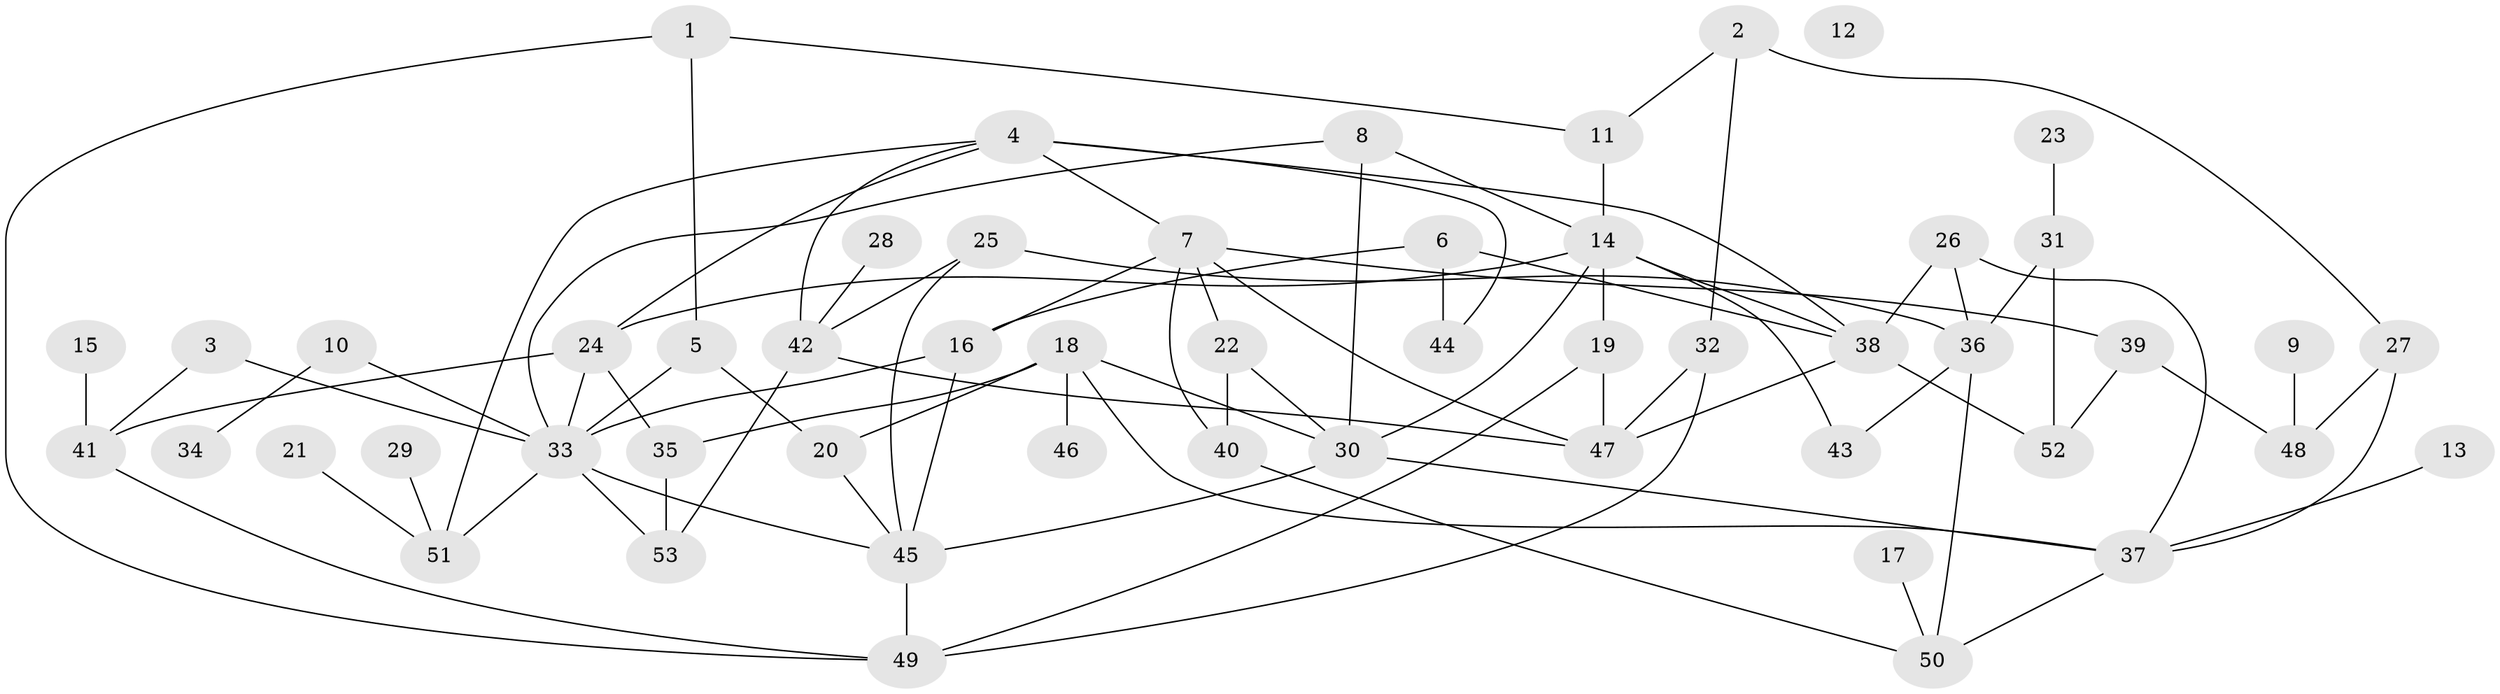 // coarse degree distribution, {2: 0.08108108108108109, 4: 0.10810810810810811, 1: 0.2702702702702703, 0: 0.02702702702702703, 3: 0.32432432432432434, 5: 0.05405405405405406, 8: 0.08108108108108109, 6: 0.05405405405405406}
// Generated by graph-tools (version 1.1) at 2025/42/03/04/25 21:42:26]
// undirected, 53 vertices, 88 edges
graph export_dot {
graph [start="1"]
  node [color=gray90,style=filled];
  1;
  2;
  3;
  4;
  5;
  6;
  7;
  8;
  9;
  10;
  11;
  12;
  13;
  14;
  15;
  16;
  17;
  18;
  19;
  20;
  21;
  22;
  23;
  24;
  25;
  26;
  27;
  28;
  29;
  30;
  31;
  32;
  33;
  34;
  35;
  36;
  37;
  38;
  39;
  40;
  41;
  42;
  43;
  44;
  45;
  46;
  47;
  48;
  49;
  50;
  51;
  52;
  53;
  1 -- 5;
  1 -- 11;
  1 -- 49;
  2 -- 11;
  2 -- 27;
  2 -- 32;
  3 -- 33;
  3 -- 41;
  4 -- 7;
  4 -- 24;
  4 -- 38;
  4 -- 42;
  4 -- 44;
  4 -- 51;
  5 -- 20;
  5 -- 33;
  6 -- 16;
  6 -- 38;
  6 -- 44;
  7 -- 16;
  7 -- 22;
  7 -- 39;
  7 -- 40;
  7 -- 47;
  8 -- 14;
  8 -- 30;
  8 -- 33;
  9 -- 48;
  10 -- 33;
  10 -- 34;
  11 -- 14;
  13 -- 37;
  14 -- 19;
  14 -- 24;
  14 -- 30;
  14 -- 38;
  14 -- 43;
  15 -- 41;
  16 -- 33;
  16 -- 45;
  17 -- 50;
  18 -- 20;
  18 -- 30;
  18 -- 35;
  18 -- 37;
  18 -- 46;
  19 -- 47;
  19 -- 49;
  20 -- 45;
  21 -- 51;
  22 -- 30;
  22 -- 40;
  23 -- 31;
  24 -- 33;
  24 -- 35;
  24 -- 41;
  25 -- 36;
  25 -- 42;
  25 -- 45;
  26 -- 36;
  26 -- 37;
  26 -- 38;
  27 -- 37;
  27 -- 48;
  28 -- 42;
  29 -- 51;
  30 -- 37;
  30 -- 45;
  31 -- 36;
  31 -- 52;
  32 -- 47;
  32 -- 49;
  33 -- 45;
  33 -- 51;
  33 -- 53;
  35 -- 53;
  36 -- 43;
  36 -- 50;
  37 -- 50;
  38 -- 47;
  38 -- 52;
  39 -- 48;
  39 -- 52;
  40 -- 50;
  41 -- 49;
  42 -- 47;
  42 -- 53;
  45 -- 49;
}
